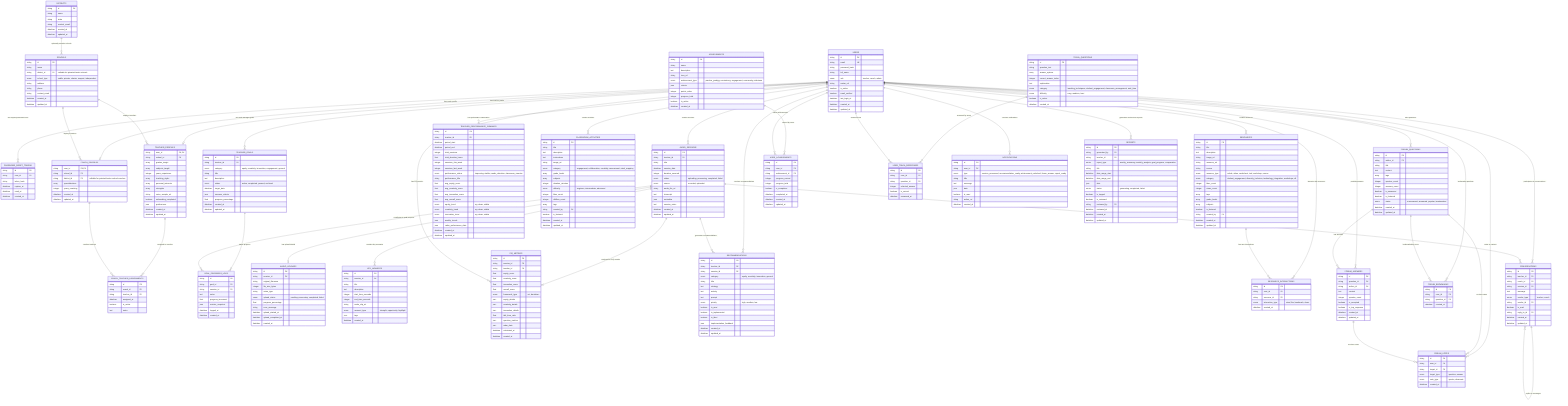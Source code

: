erDiagram
    %% Core User Management
    USERS {
        string id PK
        string email UK
        string password_hash
        string full_name
        enum role "teacher, coach, admin"
        string avatar_url
        boolean is_active
        boolean email_verified
        datetime last_login_at
        datetime created_at
        datetime updated_at
    }

    PASSWORD_RESET_TOKENS {
        string id PK
        string user_id FK
        string token_hash
        datetime expires_at
        datetime used_at
        datetime created_at
    }

    %% Organizational Structure
    DISTRICTS {
        string id PK
        string name
        string state
        string contact_email
        datetime created_at
        datetime updated_at
    }

    SCHOOLS {
        string id PK
        string name
        string district_id FK "nullable for private/charter schools"
        enum school_type "public, private, charter, magnet, independent"
        string address
        string phone
        string contact_email
        datetime created_at
        datetime updated_at
    }

    %% User Profiles
    TEACHER_PROFILES {
        string user_id PK,FK
        string school_id FK
        array grades_taught
        array subjects_taught
        integer years_experience
        array teaching_styles
        array personal_interests
        array strengths
        string voice_sample_url
        boolean onboarding_completed
        json preferences
        datetime created_at
        datetime updated_at
    }

    COACH_PROFILES {
        string user_id PK,FK
        string school_id FK
        string district_id FK "nullable for private/charter school coaches"
        array specializations
        integer years_coaching
        datetime created_at
        datetime updated_at
    }

    COACH_TEACHER_ASSIGNMENTS {
        string id PK
        string coach_id FK
        string teacher_id FK
        datetime assigned_at
        boolean is_active
        text notes
    }

    %% Goals and Development
    TEACHER_GOALS {
        string id PK
        string teacher_id FK
        enum category "equity, creativity, innovation, engagement, general"
        string title
        text description
        enum status "active, completed, paused, archived"
        datetime target_date
        json success_criteria
        float progress_percentage
        datetime created_at
        datetime updated_at
    }

    GOAL_PROGRESS_LOGS {
        string id PK
        string goal_id FK
        string session_id FK
        text notes
        float progress_increment
        json metrics_snapshot
        datetime logged_at
        datetime created_at
    }

    %% Audio Processing & Sessions
    AUDIO_SESSIONS {
        string id PK
        string teacher_id FK
        string title
        datetime session_date
        integer duration_seconds
        enum status "uploading, processing, completed, failed"
        enum source "recorded, uploaded"
        string audio_file_url
        text transcript
        json metadata
        text session_notes
        datetime created_at
        datetime updated_at
    }

    AUDIO_UPLOADS {
        string id PK
        string session_id FK
        string original_filename
        integer file_size_bytes
        string mime_type
        enum upload_status "pending, processing, completed, failed"
        float progress_percentage
        string error_message
        datetime upload_started_at
        datetime upload_completed_at
        datetime created_at
    }

    KEY_MOMENTS {
        string id PK
        string session_id FK
        string title
        text description
        integer start_time_seconds
        integer end_time_seconds
        string audio_clip_url
        enum moment_type "strength, opportunity, highlight"
        json tags
        datetime created_at
    }

    %% CIQ Analytics & Performance
    CIQ_METRICS {
        string id PK
        string session_id FK
        string teacher_id FK
        float equity_score
        float creativity_score
        float innovation_score
        float overall_score
        enum framework_type "eci, danielson"
        json equity_details
        json creativity_details
        json innovation_details
        float talk_time_ratio
        json question_metrics
        json radar_data
        datetime calculated_at
        datetime created_at
    }

    TEACHER_PERFORMANCE_SUMMARY {
        string id PK
        string teacher_id FK
        datetime period_start
        datetime period_end
        integer total_sessions
        float total_duration_hours
        integer sessions_this_week
        integer sessions_last_week
        enum performance_status "improving, stable, needs_attention, classroom_maestro"
        string performance_title
        float avg_equity_score
        float avg_creativity_score
        float avg_innovation_score
        float avg_overall_score
        enum equity_trend "up, down, stable"
        enum creativity_trend "up, down, stable"
        enum innovation_trend "up, down, stable"
        json weekly_trends
        json radar_performance_data
        datetime created_at
        datetime updated_at
    }

    %% AI Recommendations & Teaching Strategies
    RECOMMENDATIONS {
        string id PK
        string teacher_id FK
        string session_id FK
        enum category "equity, creativity, innovation, general"
        string title
        text strategy
        text activity
        text prompt
        enum priority "high, medium, low"
        boolean is_read
        boolean is_implemented
        boolean is_liked
        json implementation_feedback
        datetime created_at
        datetime updated_at
    }

    CLASSROOM_ACTIVITIES {
        string id PK
        string title
        text description
        text instructions
        string image_url
        enum category "engagement, collaboration, creativity, assessment, mind_mapping"
        array grade_levels
        array subjects
        integer duration_minutes
        enum difficulty "beginner, intermediate, advanced"
        integer likes_count
        integer dislikes_count
        array tags
        string created_by FK
        boolean is_featured
        datetime created_at
        datetime updated_at
    }

    %% Resources & Content Library
    RESOURCES {
        string id PK
        string title
        text description
        string image_url
        string resource_url
        string source
        enum resource_type "article, video, worksheet, tool, workshop, course"
        enum category "student_engagement, diversity_inclusion, technology_integration, workshops, all"
        integer likes_count
        integer views_count
        array tags
        array grade_levels
        array subjects
        boolean is_featured
        string created_by FK
        datetime created_at
        datetime updated_at
    }

    RESOURCE_INTERACTIONS {
        string id PK
        string user_id FK
        string resource_id FK
        enum interaction_type "view, like, bookmark, share"
        datetime created_at
    }

    %% Teacher Lounge Community Forum
    FORUM_QUESTIONS {
        string id PK
        string author_id FK
        string title
        text content
        array tags
        integer upvotes_count
        integer answers_count
        boolean is_answered
        boolean is_featured
        enum status "unanswered, answered, popular, bookmarked"
        datetime created_at
        datetime updated_at
    }

    FORUM_ANSWERS {
        string id PK
        string question_id FK
        string author_id FK
        text content
        integer upvotes_count
        boolean is_accepted
        boolean is_top_response
        datetime created_at
        datetime updated_at
    }

    FORUM_VOTES {
        string id PK
        string user_id FK
        string target_id FK
        enum target_type "question, answer"
        enum vote_type "upvote, downvote"
        datetime created_at
    }

    FORUM_BOOKMARKS {
        string id PK
        string user_id FK
        string question_id FK
        datetime created_at
    }

    %% Gamification & Achievements
    ACHIEVEMENTS {
        string id PK
        string name
        text description
        string icon_url
        enum achievement_type "practice_prodigy, consistency, engagement, community, milestone"
        json criteria
        integer points_value
        integer progress_total
        boolean is_active
        datetime created_at
    }

    USER_ACHIEVEMENTS {
        string id PK
        string user_id FK
        string achievement_id FK
        integer progress_current
        integer progress_total
        boolean is_completed
        datetime completed_at
        datetime created_at
        datetime updated_at
    }

    TRIVIA_QUESTIONS {
        string id PK
        string question_text
        array answer_options
        integer correct_answer_index
        text explanation
        enum category "teaching_techniques, student_engagement, classroom_management, wait_time"
        enum difficulty "easy, medium, hard"
        boolean is_active
        datetime created_at
    }

    USER_TRIVIA_RESPONSES {
        string id PK
        string user_id FK
        string question_id FK
        integer selected_answer
        boolean is_correct
        datetime answered_at
    }

    %% Communication & Collaboration
    CONVERSATIONS {
        string id PK
        string teacher_id FK
        string coach_id FK
        string session_id FK
        text message
        enum sender_type "teacher, coach"
        string sender_id FK
        boolean is_read
        string reply_to_id FK
        datetime created_at
        datetime updated_at
    }

    NOTIFICATIONS {
        string id PK
        string user_id FK
        enum type "session_processed, recommendation_ready, achievement_unlocked, forum_answer, report_ready"
        string title
        text message
        json data
        boolean is_read
        string action_url
        datetime created_at
    }

    %% Reports & Analytics
    REPORTS {
        string id PK
        string generated_by FK
        string teacher_id FK
        enum report_type "weekly_summary, monthly_analysis, goal_progress, comparative"
        string title
        datetime date_range_start
        datetime date_range_end
        json data
        enum status "generating, completed, failed"
        boolean is_tagged
        boolean is_reviewed
        string reviewed_by FK
        datetime reviewed_at
        datetime created_at
        datetime updated_at
    }

    %% Relationships - Core User Management
    USERS ||--o| TEACHER_PROFILES : "has teacher profile"
    USERS ||--o| COACH_PROFILES : "has coach profile"
    USERS ||--o{ PASSWORD_RESET_TOKENS : "can request password reset"
    USERS ||--o{ NOTIFICATIONS : "receives notifications"

    %% Relationships - Organizational
    DISTRICTS ||--o{ SCHOOLS : "optionally contains schools"
    SCHOOLS ||--o{ TEACHER_PROFILES : "employs teachers"
    SCHOOLS ||--o{ COACH_PROFILES : "employs coaches"

    %% Relationships - Coaching
    TEACHER_PROFILES ||--o{ COACH_TEACHER_ASSIGNMENTS : "assigned to coaches"
    COACH_PROFILES ||--o{ COACH_TEACHER_ASSIGNMENTS : "coaches teachers"

    %% Relationships - Goals & Development
    USERS ||--o{ TEACHER_GOALS : "sets and manages goals"
    TEACHER_GOALS ||--o{ GOAL_PROGRESS_LOGS : "tracks progress"

    %% Relationships - Audio & Sessions
    USERS ||--o{ AUDIO_SESSIONS : "creates sessions"
    AUDIO_SESSIONS ||--o| AUDIO_UPLOADS : "has upload details"
    AUDIO_SESSIONS ||--o{ KEY_MOMENTS : "contains key moments"
    AUDIO_SESSIONS ||--o| CIQ_METRICS : "analyzed for CIQ metrics"
    AUDIO_SESSIONS ||--o{ GOAL_PROGRESS_LOGS : "contributes to goal progress"

    %% Relationships - Performance & Analytics
    USERS ||--o{ TEACHER_PERFORMANCE_SUMMARY : "has performance summaries"
    USERS ||--o{ CIQ_METRICS : "has CIQ metrics"

    %% Relationships - Recommendations & Activities
    USERS ||--o{ RECOMMENDATIONS : "receives recommendations"
    AUDIO_SESSIONS ||--o{ RECOMMENDATIONS : "generates recommendations"
    USERS ||--o{ CLASSROOM_ACTIVITIES : "creates activities"

    %% Relationships - Resources
    USERS ||--o{ RESOURCES : "creates resources"
    USERS ||--o{ RESOURCE_INTERACTIONS : "interacts with resources"
    RESOURCES ||--o{ RESOURCE_INTERACTIONS : "has user interactions"

    %% Relationships - Community Forum
    USERS ||--o{ FORUM_QUESTIONS : "asks questions"
    USERS ||--o{ FORUM_ANSWERS : "provides answers"
    USERS ||--o{ FORUM_VOTES : "votes on content"
    USERS ||--o{ FORUM_BOOKMARKS : "bookmarks questions"
    FORUM_QUESTIONS ||--o{ FORUM_ANSWERS : "has answers"
    FORUM_QUESTIONS ||--o{ FORUM_VOTES : "receives votes"
    FORUM_QUESTIONS ||--o{ FORUM_BOOKMARKS : "bookmarked by users"
    FORUM_ANSWERS ||--o{ FORUM_VOTES : "receives votes"

    %% Relationships - Gamification
    ACHIEVEMENTS ||--o{ USER_ACHIEVEMENTS : "earned by users"
    USERS ||--o{ USER_ACHIEVEMENTS : "earns achievements"
    TRIVIA_QUESTIONS ||--o{ USER_TRIVIA_RESPONSES : "answered by users"
    USERS ||--o{ USER_TRIVIA_RESPONSES : "answers trivia"

    %% Relationships - Communication
    USERS ||--o{ CONVERSATIONS : "participates in conversations"
    AUDIO_SESSIONS ||--o{ CONVERSATIONS : "discussed in conversations"
    CONVERSATIONS ||--o{ CONVERSATIONS : "replies to messages"

    %% Relationships - Reports
    USERS ||--o{ REPORTS : "generates and reviews reports"